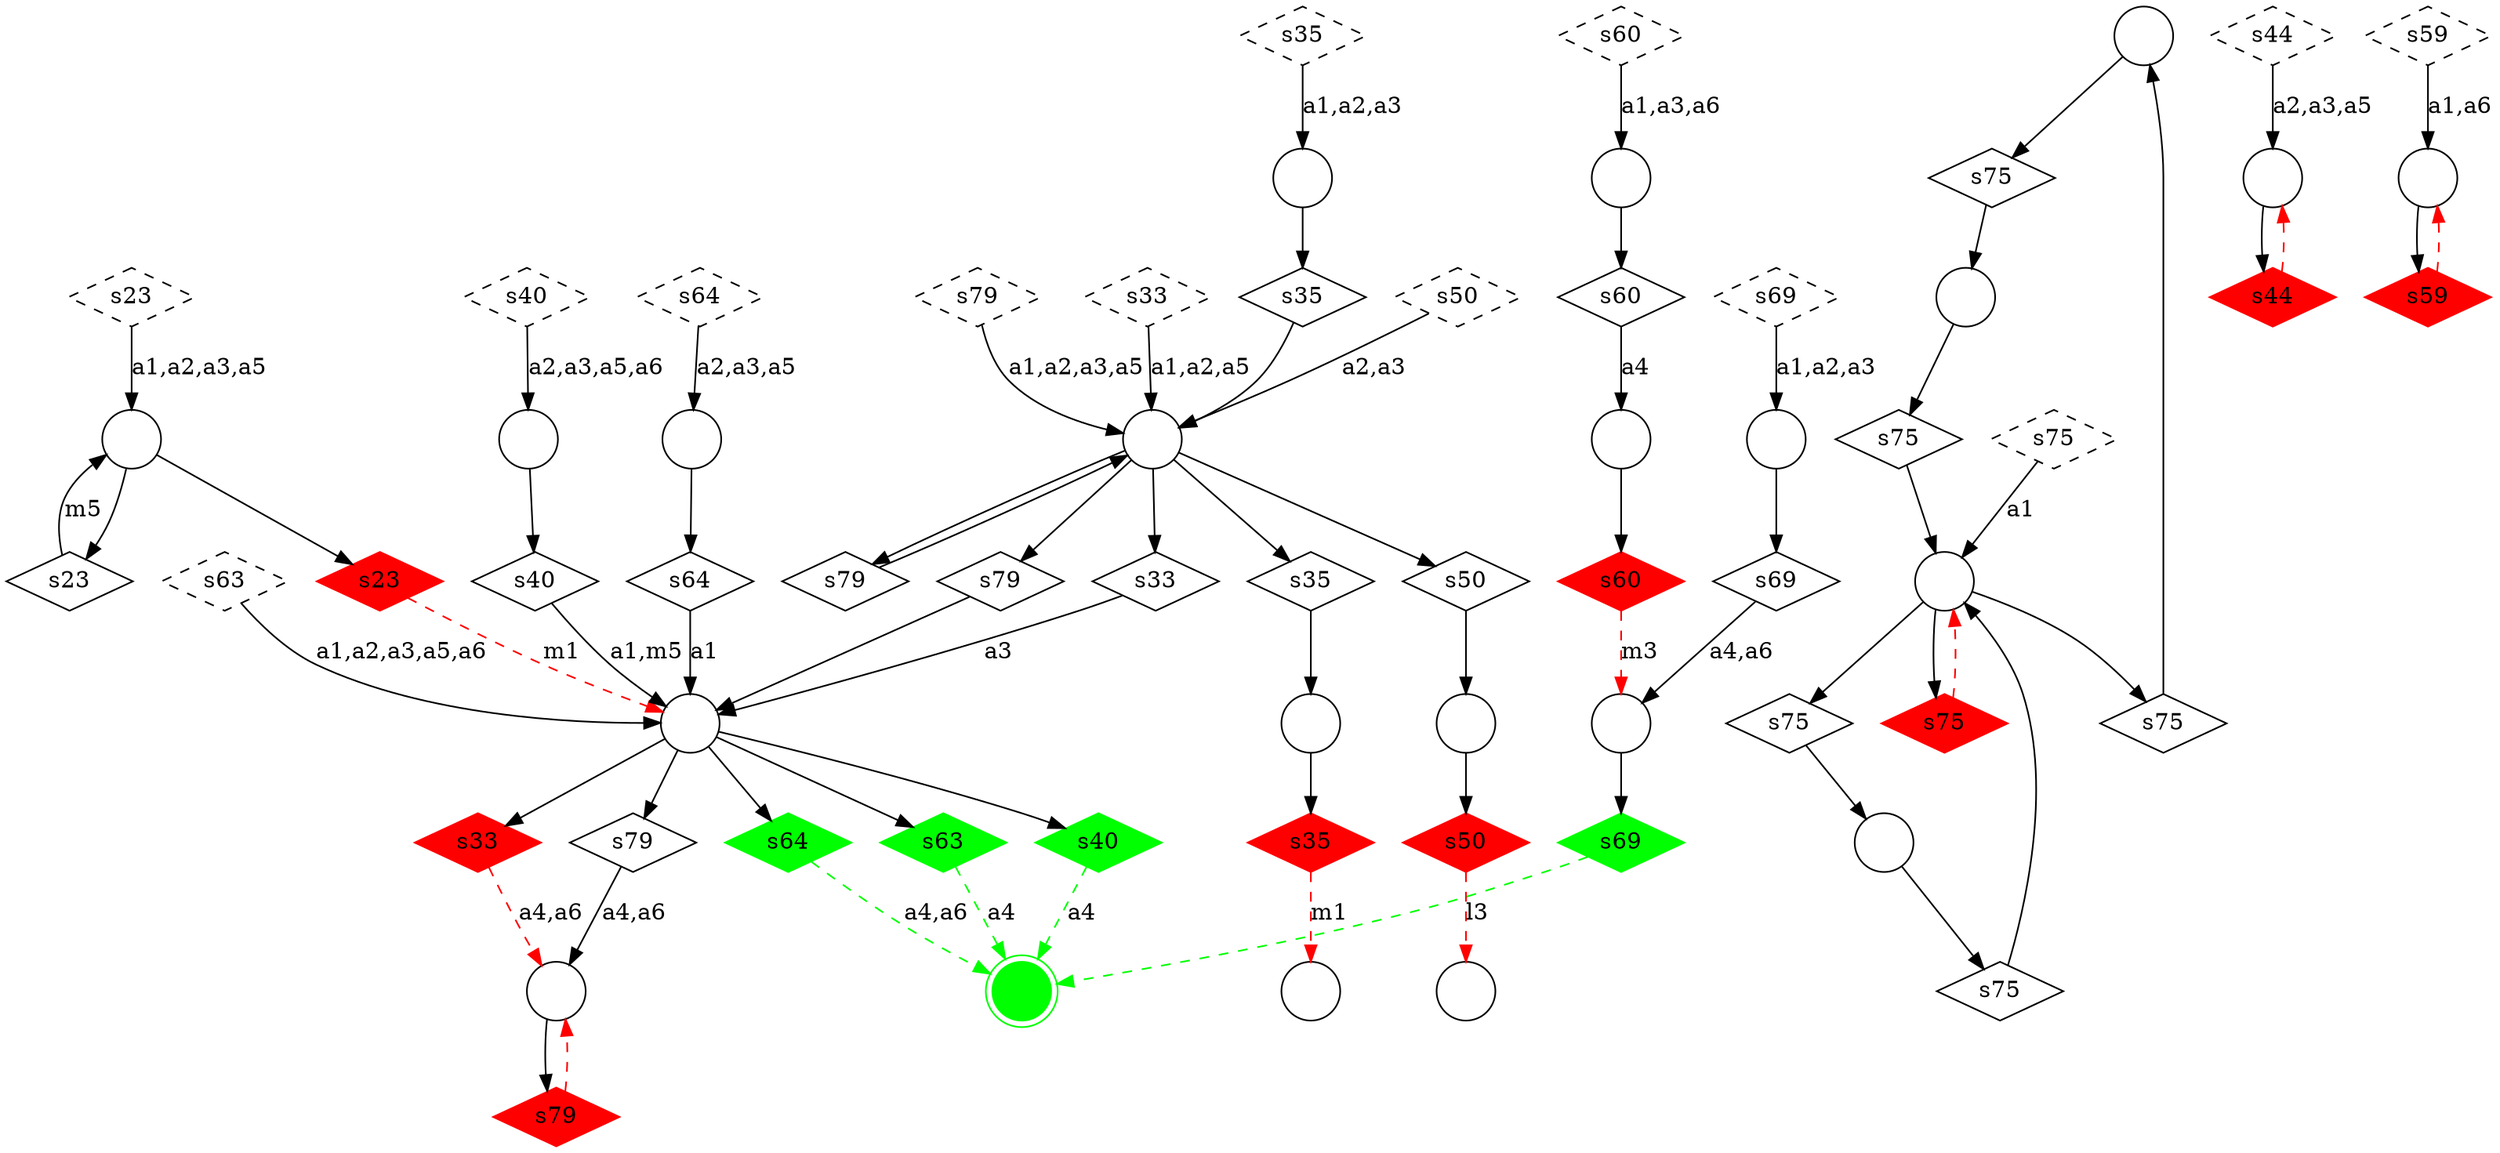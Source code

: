 digraph G {
  m0 [shape=circle,  label=""];
  m12 [shape=circle,  label=""];
  m6 [shape=circle,  label=""];
  m19 [shape=circle,  label=""];
  m13 [shape=circle,  label=""];
  m5 [shape=circle,  label=""];
  m3 [shape=circle,  label=""];
  m17 [shape=circle,  label=""];
  m18 [shape=circle,  label=""];
  m14 [shape=circle,  label=""];
  m1 [shape=circle,  label=""];
  m20 [shape=circle,  label=""];
  m15 [shape=circle,  label=""];
  m10 [shape=circle,  label=""];
  m9 [shape=circle,  label=""];
  m7 [shape=circle,  label=""];
  m8 [shape=circle,  label=""];
  m22 [shape=circle,  label=""];
  m16 [shape=circle,  label=""];
  m11 [shape=circle,  label=""];
  m2 [shape=doublecircle, color = "green", style = "filled", label=""];
  m4 [shape=circle,  label=""];
  u_s23_0 [shape=diamond, style = "dashed", label="s23"];
  u_s23_1 [shape=diamond,  label="s23"];
  u_s23_2 [shape=diamond, color = "red", style = "filled", label="s23"];
  u_s33_0 [shape=diamond, style = "dashed", label="s33"];
  u_s33_1 [shape=diamond,  label="s33"];
  u_s33_2 [shape=diamond, color = "red", style = "filled", label="s33"];
  u_s35_0 [shape=diamond, style = "dashed", label="s35"];
  u_s35_1 [shape=diamond,  label="s35"];
  u_s35_2 [shape=diamond,  label="s35"];
  u_s35_3 [shape=diamond, color = "red", style = "filled", label="s35"];
  u_s40_0 [shape=diamond, style = "dashed", label="s40"];
  u_s40_1 [shape=diamond,  label="s40"];
  u_s40_2 [shape=diamond, color = "green", style = "filled", label="s40"];
  u_s44_0 [shape=diamond, style = "dashed", label="s44"];
  u_s44_1 [shape=diamond, color = "red", style = "filled", label="s44"];
  u_s50_0 [shape=diamond, style = "dashed", label="s50"];
  u_s50_1 [shape=diamond,  label="s50"];
  u_s50_2 [shape=diamond, color = "red", style = "filled", label="s50"];
  u_s59_0 [shape=diamond, style = "dashed", label="s59"];
  u_s59_1 [shape=diamond, color = "red", style = "filled", label="s59"];
  u_s60_0 [shape=diamond, style = "dashed", label="s60"];
  u_s60_1 [shape=diamond,  label="s60"];
  u_s60_2 [shape=diamond, color = "red", style = "filled", label="s60"];
  u_s63_0 [shape=diamond, style = "dashed", label="s63"];
  u_s63_1 [shape=diamond, color = "green", style = "filled", label="s63"];
  u_s64_0 [shape=diamond, style = "dashed", label="s64"];
  u_s64_1 [shape=diamond,  label="s64"];
  u_s64_2 [shape=diamond, color = "green", style = "filled", label="s64"];
  u_s69_0 [shape=diamond, style = "dashed", label="s69"];
  u_s69_1 [shape=diamond,  label="s69"];
  u_s69_2 [shape=diamond, color = "green", style = "filled", label="s69"];
  u_s75_0 [shape=diamond, style = "dashed", label="s75"];
  u_s75_1 [shape=diamond,  label="s75"];
  u_s75_2 [shape=diamond,  label="s75"];
  u_s75_3 [shape=diamond,  label="s75"];
  u_s75_4 [shape=diamond,  label="s75"];
  u_s75_5 [shape=diamond,  label="s75"];
  u_s75_6 [shape=diamond, color = "red", style = "filled", label="s75"];
  u_s79_0 [shape=diamond, style = "dashed", label="s79"];
  u_s79_1 [shape=diamond,  label="s79"];
  u_s79_2 [shape=diamond,  label="s79"];
  u_s79_3 [shape=diamond,  label="s79"];
  u_s79_4 [shape=diamond, color = "red", style = "filled", label="s79"];
  u_s23_0 -> m1 [label="a1,a2,a3,a5" ];
  m1 -> u_s23_1 [label="" ];
  u_s23_1 -> m1 [label="m5" ];
  m1 -> u_s23_2 [label="" ];
  u_s23_2 -> m0 [label="m1" , color = "red", style = "dashed"];
  u_s33_0 -> m10 [label="a1,a2,a5" ];
  m10 -> u_s33_1 [label="" ];
  u_s33_1 -> m0 [label="a3" ];
  m0 -> u_s33_2 [label="" ];
  u_s33_2 -> m11 [label="a4,a6" , color = "red", style = "dashed"];
  u_s35_0 -> m9 [label="a1,a2,a3" ];
  m9 -> u_s35_1 [label="" ];
  u_s35_1 -> m10 [label="" ];
  m10 -> u_s35_2 [label="" ];
  u_s35_2 -> m20 [label="" ];
  m20 -> u_s35_3 [label="" ];
  u_s35_3 -> m5 [label="m1" , color = "red", style = "dashed"];
  u_s40_0 -> m19 [label="a2,a3,a5,a6" ];
  m19 -> u_s40_1 [label="" ];
  u_s40_1 -> m0 [label="a1,m5" ];
  m0 -> u_s40_2 [label="" ];
  u_s40_2 -> m2 [label="a4" , color = "green", style = "dashed"];
  u_s44_0 -> m17 [label="a2,a3,a5" ];
  m17 -> u_s44_1 [label="" ];
  u_s44_1 -> m17 [label="" , color = "red", style = "dashed"];
  u_s50_0 -> m10 [label="a2,a3" ];
  m10 -> u_s50_1 [label="" ];
  u_s50_1 -> m6 [label="" ];
  m6 -> u_s50_2 [label="" ];
  u_s50_2 -> m4 [label="l3" , color = "red", style = "dashed"];
  u_s59_0 -> m16 [label="a1,a6" ];
  m16 -> u_s59_1 [label="" ];
  u_s59_1 -> m16 [label="" , color = "red", style = "dashed"];
  u_s60_0 -> m15 [label="a1,a3,a6" ];
  m15 -> u_s60_1 [label="" ];
  u_s60_1 -> m13 [label="a4" ];
  m13 -> u_s60_2 [label="" ];
  u_s60_2 -> m18 [label="m3" , color = "red", style = "dashed"];
  u_s63_0 -> m0 [label="a1,a2,a3,a5,a6" ];
  m0 -> u_s63_1 [label="" ];
  u_s63_1 -> m2 [label="a4" , color = "green", style = "dashed"];
  u_s64_0 -> m14 [label="a2,a3,a5" ];
  m14 -> u_s64_1 [label="" ];
  u_s64_1 -> m0 [label="a1" ];
  m0 -> u_s64_2 [label="" ];
  u_s64_2 -> m2 [label="a4,a6" , color = "green", style = "dashed"];
  u_s69_0 -> m7 [label="a1,a2,a3" ];
  m7 -> u_s69_1 [label="" ];
  u_s69_1 -> m18 [label="a4,a6" ];
  m18 -> u_s69_2 [label="" ];
  u_s69_2 -> m2 [label="" , color = "green", style = "dashed"];
  u_s75_0 -> m3 [label="a1" ];
  m3 -> u_s75_1 [label="" ];
  u_s75_1 -> m8 [label="" ];
  m8 -> u_s75_2 [label="" ];
  u_s75_2 -> m3 [label="" ];
  m3 -> u_s75_3 [label="" ];
  u_s75_3 -> m12 [label="" ];
  m12 -> u_s75_4 [label="" ];
  u_s75_4 -> m22 [label="" ];
  m22 -> u_s75_5 [label="" ];
  u_s75_5 -> m3 [label="" ];
  m3 -> u_s75_6 [label="" ];
  u_s75_6 -> m3 [label="" , color = "red", style = "dashed"];
  u_s79_0 -> m10 [label="a1,a2,a3,a5" ];
  m10 -> u_s79_1 [label="" ];
  u_s79_1 -> m10 [label="" ];
  m10 -> u_s79_2 [label="" ];
  u_s79_2 -> m0 [label="" ];
  m0 -> u_s79_3 [label="" ];
  u_s79_3 -> m11 [label="a4,a6" ];
  m11 -> u_s79_4 [label="" ];
  u_s79_4 -> m11 [label="" , color = "red", style = "dashed"];
}
